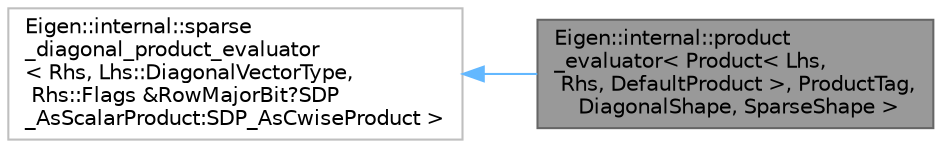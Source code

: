 digraph "Eigen::internal::product_evaluator&lt; Product&lt; Lhs, Rhs, DefaultProduct &gt;, ProductTag, DiagonalShape, SparseShape &gt;"
{
 // LATEX_PDF_SIZE
  bgcolor="transparent";
  edge [fontname=Helvetica,fontsize=10,labelfontname=Helvetica,labelfontsize=10];
  node [fontname=Helvetica,fontsize=10,shape=box,height=0.2,width=0.4];
  rankdir="LR";
  Node1 [id="Node000001",label="Eigen::internal::product\l_evaluator\< Product\< Lhs,\l Rhs, DefaultProduct \>, ProductTag,\l DiagonalShape, SparseShape \>",height=0.2,width=0.4,color="gray40", fillcolor="grey60", style="filled", fontcolor="black",tooltip=" "];
  Node2 -> Node1 [id="edge2_Node000001_Node000002",dir="back",color="steelblue1",style="solid",tooltip=" "];
  Node2 [id="Node000002",label="Eigen::internal::sparse\l_diagonal_product_evaluator\l\< Rhs, Lhs::DiagonalVectorType,\l Rhs::Flags &RowMajorBit?SDP\l_AsScalarProduct:SDP_AsCwiseProduct \>",height=0.2,width=0.4,color="grey75", fillcolor="white", style="filled",URL="$structEigen_1_1internal_1_1sparse__diagonal__product__evaluator.html",tooltip=" "];
}
